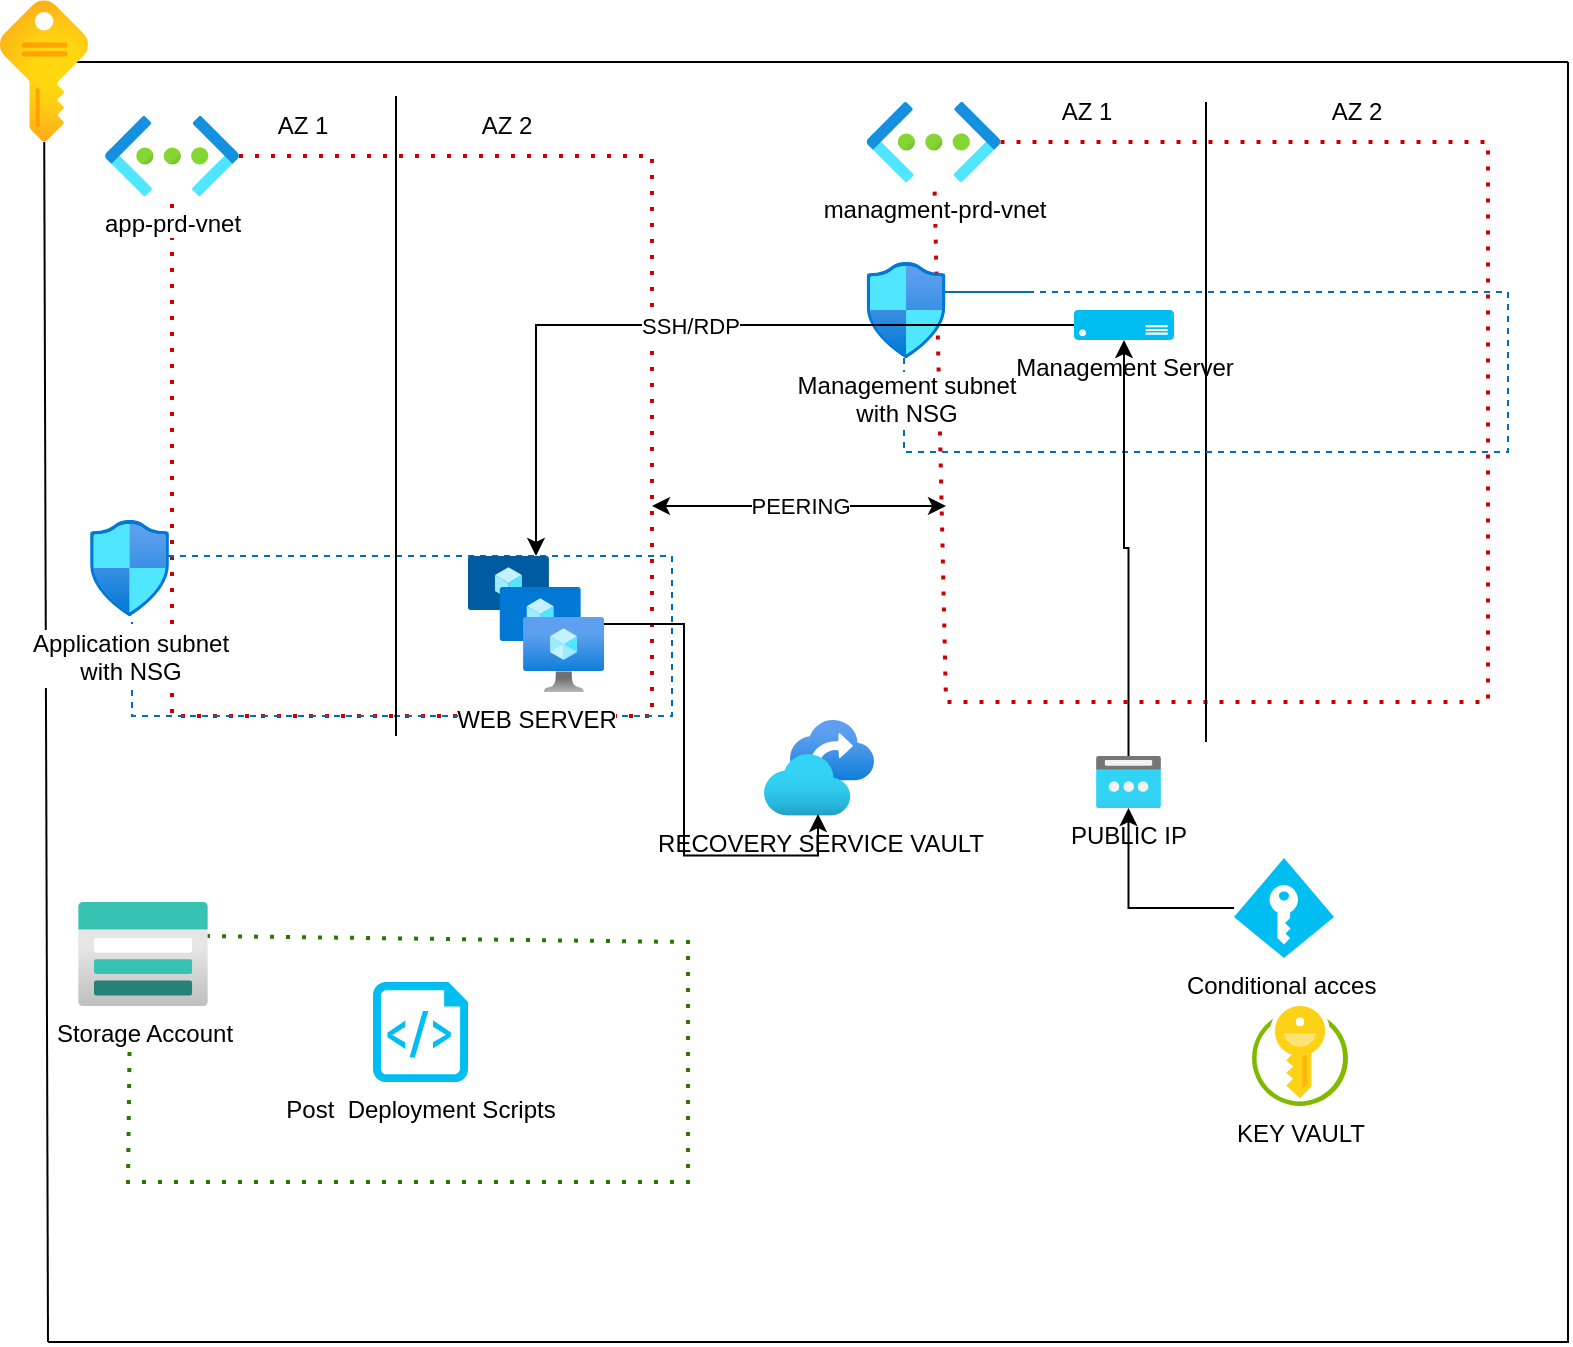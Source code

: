 <mxfile version="21.3.7" type="device">
  <diagram name="Page-1" id="IsCAG9EBEDEz-0Z08IRQ">
    <mxGraphModel dx="1674" dy="802" grid="0" gridSize="10" guides="1" tooltips="1" connect="1" arrows="1" fold="1" page="1" pageScale="1" pageWidth="850" pageHeight="1100" math="0" shadow="0">
      <root>
        <mxCell id="0" />
        <mxCell id="1" parent="0" />
        <mxCell id="BVAmYGAtuPXn5raohfIf-5" value="" style="endArrow=none;html=1;rounded=0;" parent="1" edge="1">
          <mxGeometry width="50" height="50" relative="1" as="geometry">
            <mxPoint x="40" y="680" as="sourcePoint" />
            <mxPoint x="800" y="40" as="targetPoint" />
            <Array as="points">
              <mxPoint x="800" y="680" />
            </Array>
          </mxGeometry>
        </mxCell>
        <mxCell id="BVAmYGAtuPXn5raohfIf-7" value="" style="endArrow=none;html=1;rounded=0;" parent="1" target="BVAmYGAtuPXn5raohfIf-43" edge="1">
          <mxGeometry width="50" height="50" relative="1" as="geometry">
            <mxPoint x="40" y="680" as="sourcePoint" />
            <mxPoint x="40" y="100" as="targetPoint" />
            <Array as="points" />
          </mxGeometry>
        </mxCell>
        <mxCell id="BVAmYGAtuPXn5raohfIf-8" value="" style="endArrow=none;html=1;rounded=0;" parent="1" edge="1">
          <mxGeometry width="50" height="50" relative="1" as="geometry">
            <mxPoint x="50" y="40" as="sourcePoint" />
            <mxPoint x="800" y="40" as="targetPoint" />
          </mxGeometry>
        </mxCell>
        <mxCell id="BVAmYGAtuPXn5raohfIf-10" value="" style="endArrow=none;dashed=1;html=1;dashPattern=1 3;strokeWidth=2;rounded=0;fontColor=#FFFFFF;strokeColor=#CC0000;" parent="1" target="BVAmYGAtuPXn5raohfIf-46" edge="1">
          <mxGeometry width="50" height="50" relative="1" as="geometry">
            <mxPoint x="102" y="337" as="sourcePoint" />
            <mxPoint x="97" y="117" as="targetPoint" />
            <Array as="points" />
          </mxGeometry>
        </mxCell>
        <mxCell id="BVAmYGAtuPXn5raohfIf-16" value="PEERING" style="endArrow=classic;startArrow=classic;html=1;rounded=0;" parent="1" edge="1">
          <mxGeometry width="50" height="50" relative="1" as="geometry">
            <mxPoint x="342" y="262" as="sourcePoint" />
            <mxPoint x="489" y="262" as="targetPoint" />
            <mxPoint as="offset" />
          </mxGeometry>
        </mxCell>
        <mxCell id="BVAmYGAtuPXn5raohfIf-22" value="" style="endArrow=none;dashed=1;html=1;dashPattern=1 3;strokeWidth=2;rounded=0;fillColor=#a20025;strokeColor=#CC0000;" parent="1" source="BVAmYGAtuPXn5raohfIf-47" edge="1" target="BVAmYGAtuPXn5raohfIf-47">
          <mxGeometry width="50" height="50" relative="1" as="geometry">
            <mxPoint x="540" y="80" as="sourcePoint" />
            <mxPoint x="451" y="353" as="targetPoint" />
            <Array as="points">
              <mxPoint x="760" y="80" />
              <mxPoint x="760" y="360" />
              <mxPoint x="489" y="360" />
            </Array>
          </mxGeometry>
        </mxCell>
        <mxCell id="BVAmYGAtuPXn5raohfIf-23" value="" style="endArrow=none;dashed=1;html=1;dashPattern=1 3;strokeWidth=2;rounded=0;fontColor=#FFFFFF;strokeColor=#CC0000;" parent="1" source="BVAmYGAtuPXn5raohfIf-46" edge="1">
          <mxGeometry width="50" height="50" relative="1" as="geometry">
            <mxPoint x="122" y="87" as="sourcePoint" />
            <mxPoint x="102" y="337" as="targetPoint" />
            <Array as="points">
              <mxPoint x="342" y="87" />
              <mxPoint x="342" y="367" />
              <mxPoint x="102" y="367" />
            </Array>
          </mxGeometry>
        </mxCell>
        <mxCell id="BVAmYGAtuPXn5raohfIf-24" value="" style="endArrow=none;dashed=1;html=1;rounded=0;fillColor=#1ba1e2;strokeColor=#006EAF;entryX=0.531;entryY=1.063;entryDx=0;entryDy=0;entryPerimeter=0;exitX=0.987;exitY=0.375;exitDx=0;exitDy=0;exitPerimeter=0;" parent="1" source="BVAmYGAtuPXn5raohfIf-49" target="BVAmYGAtuPXn5raohfIf-49" edge="1">
          <mxGeometry width="50" height="50" relative="1" as="geometry">
            <mxPoint x="140" y="268" as="sourcePoint" />
            <mxPoint x="97" y="337" as="targetPoint" />
            <Array as="points">
              <mxPoint x="172" y="287" />
              <mxPoint x="352" y="287" />
              <mxPoint x="352" y="367" />
              <mxPoint x="82" y="367" />
            </Array>
          </mxGeometry>
        </mxCell>
        <mxCell id="BVAmYGAtuPXn5raohfIf-25" value="" style="endArrow=none;html=1;rounded=0;" parent="1" edge="1">
          <mxGeometry width="50" height="50" relative="1" as="geometry">
            <mxPoint x="214" y="377" as="sourcePoint" />
            <mxPoint x="214" y="57" as="targetPoint" />
          </mxGeometry>
        </mxCell>
        <mxCell id="BVAmYGAtuPXn5raohfIf-27" value="AZ 1" style="text;html=1;align=center;verticalAlign=middle;resizable=0;points=[];autosize=1;strokeColor=none;fillColor=none;" parent="1" vertex="1">
          <mxGeometry x="142" y="57" width="50" height="30" as="geometry" />
        </mxCell>
        <mxCell id="BVAmYGAtuPXn5raohfIf-28" value="AZ 2" style="text;html=1;align=center;verticalAlign=middle;resizable=0;points=[];autosize=1;strokeColor=none;fillColor=none;" parent="1" vertex="1">
          <mxGeometry x="244" y="57" width="50" height="30" as="geometry" />
        </mxCell>
        <mxCell id="BVAmYGAtuPXn5raohfIf-29" value="" style="endArrow=none;html=1;rounded=0;" parent="1" edge="1">
          <mxGeometry width="50" height="50" relative="1" as="geometry">
            <mxPoint x="619" y="380" as="sourcePoint" />
            <mxPoint x="619" y="60" as="targetPoint" />
          </mxGeometry>
        </mxCell>
        <mxCell id="BVAmYGAtuPXn5raohfIf-30" value="AZ 1" style="text;html=1;align=center;verticalAlign=middle;resizable=0;points=[];autosize=1;strokeColor=none;fillColor=none;" parent="1" vertex="1">
          <mxGeometry x="534" y="50" width="50" height="30" as="geometry" />
        </mxCell>
        <mxCell id="BVAmYGAtuPXn5raohfIf-31" value="AZ 2" style="text;html=1;align=center;verticalAlign=middle;resizable=0;points=[];autosize=1;strokeColor=none;fillColor=none;" parent="1" vertex="1">
          <mxGeometry x="669" y="50" width="50" height="30" as="geometry" />
        </mxCell>
        <mxCell id="BVAmYGAtuPXn5raohfIf-32" value="" style="endArrow=none;dashed=1;html=1;rounded=0;fillColor=#1ba1e2;strokeColor=#006EAF;entryX=0.475;entryY=0.958;entryDx=0;entryDy=0;entryPerimeter=0;" parent="1" target="BVAmYGAtuPXn5raohfIf-50" edge="1">
          <mxGeometry width="50" height="50" relative="1" as="geometry">
            <mxPoint x="530" y="155" as="sourcePoint" />
            <mxPoint x="460" y="190" as="targetPoint" />
            <Array as="points">
              <mxPoint x="473" y="155" />
              <mxPoint x="530" y="155" />
              <mxPoint x="770" y="155" />
              <mxPoint x="770" y="235" />
              <mxPoint x="468" y="235" />
            </Array>
          </mxGeometry>
        </mxCell>
        <mxCell id="BVAmYGAtuPXn5raohfIf-39" value="" style="endArrow=none;dashed=1;html=1;dashPattern=1 3;strokeWidth=2;rounded=0;fillColor=#60a917;strokeColor=#2D7600;exitX=0.985;exitY=0.327;exitDx=0;exitDy=0;exitPerimeter=0;entryX=0.4;entryY=1.038;entryDx=0;entryDy=0;entryPerimeter=0;" parent="1" source="BVAmYGAtuPXn5raohfIf-57" target="BVAmYGAtuPXn5raohfIf-57" edge="1">
          <mxGeometry width="50" height="50" relative="1" as="geometry">
            <mxPoint x="140" y="478" as="sourcePoint" />
            <mxPoint x="80" y="550" as="targetPoint" />
            <Array as="points">
              <mxPoint x="360" y="480" />
              <mxPoint x="360" y="600" />
              <mxPoint x="80" y="600" />
            </Array>
          </mxGeometry>
        </mxCell>
        <mxCell id="BVAmYGAtuPXn5raohfIf-41" value="KEY VAULT" style="image;sketch=0;aspect=fixed;html=1;points=[];align=center;fontSize=12;image=img/lib/mscae/Key_Vaults.svg;" parent="1" vertex="1">
          <mxGeometry x="642" y="512" width="48" height="50" as="geometry" />
        </mxCell>
        <mxCell id="BVAmYGAtuPXn5raohfIf-42" value="RECOVERY SERVICE VAULT" style="image;aspect=fixed;html=1;points=[];align=center;fontSize=12;image=img/lib/azure2/management_governance/Recovery_Services_Vaults.svg;" parent="1" vertex="1">
          <mxGeometry x="398" y="369" width="55" height="47.83" as="geometry" />
        </mxCell>
        <mxCell id="BVAmYGAtuPXn5raohfIf-43" value="" style="image;aspect=fixed;html=1;points=[];align=center;fontSize=12;image=img/lib/azure2/general/Subscriptions.svg;" parent="1" vertex="1">
          <mxGeometry x="16" y="9" width="44" height="71" as="geometry" />
        </mxCell>
        <mxCell id="BVAmYGAtuPXn5raohfIf-46" value="app-prd-vnet" style="image;aspect=fixed;html=1;points=[];align=center;fontSize=12;image=img/lib/azure2/networking/Virtual_Networks.svg;" parent="1" vertex="1">
          <mxGeometry x="68.5" y="67" width="67" height="40" as="geometry" />
        </mxCell>
        <mxCell id="BVAmYGAtuPXn5raohfIf-47" value="managment-prd-vnet" style="image;aspect=fixed;html=1;points=[];align=center;fontSize=12;image=img/lib/azure2/networking/Virtual_Networks.svg;" parent="1" vertex="1">
          <mxGeometry x="449.26" y="60" width="67" height="40" as="geometry" />
        </mxCell>
        <mxCell id="BVAmYGAtuPXn5raohfIf-49" value="Application subnet &lt;br&gt;with NSG" style="image;aspect=fixed;html=1;points=[];align=center;fontSize=12;image=img/lib/azure2/networking/Network_Security_Groups.svg;" parent="1" vertex="1">
          <mxGeometry x="61.0" y="269" width="39.53" height="48" as="geometry" />
        </mxCell>
        <mxCell id="BVAmYGAtuPXn5raohfIf-50" value="Management subnet &lt;br&gt;with NSG" style="image;aspect=fixed;html=1;points=[];align=center;fontSize=12;image=img/lib/azure2/networking/Network_Security_Groups.svg;" parent="1" vertex="1">
          <mxGeometry x="449.26" y="140" width="39.53" height="48" as="geometry" />
        </mxCell>
        <mxCell id="C4OJF3tuIt1XAKAp8LSV-15" value="SSH/RDP" style="edgeStyle=orthogonalEdgeStyle;rounded=0;orthogonalLoop=1;jettySize=auto;html=1;" edge="1" parent="1" source="BVAmYGAtuPXn5raohfIf-53" target="C4OJF3tuIt1XAKAp8LSV-5">
          <mxGeometry relative="1" as="geometry" />
        </mxCell>
        <mxCell id="BVAmYGAtuPXn5raohfIf-53" value="Management Server" style="verticalLabelPosition=bottom;html=1;verticalAlign=top;align=center;strokeColor=none;fillColor=#00BEF2;shape=mxgraph.azure.server;" parent="1" vertex="1">
          <mxGeometry x="553" y="164" width="50" height="15" as="geometry" />
        </mxCell>
        <mxCell id="C4OJF3tuIt1XAKAp8LSV-4" style="edgeStyle=orthogonalEdgeStyle;rounded=0;orthogonalLoop=1;jettySize=auto;html=1;entryX=0.491;entryY=0.983;entryDx=0;entryDy=0;entryPerimeter=0;" edge="1" parent="1" source="C4OJF3tuIt1XAKAp8LSV-5" target="BVAmYGAtuPXn5raohfIf-42">
          <mxGeometry relative="1" as="geometry">
            <mxPoint x="287" y="420" as="targetPoint" />
            <mxPoint x="312" y="307.5" as="sourcePoint" />
          </mxGeometry>
        </mxCell>
        <mxCell id="BVAmYGAtuPXn5raohfIf-57" value="Storage Account" style="image;aspect=fixed;html=1;points=[];align=center;fontSize=12;image=img/lib/azure2/storage/Storage_Accounts.svg;" parent="1" vertex="1">
          <mxGeometry x="55" y="460" width="65" height="52" as="geometry" />
        </mxCell>
        <mxCell id="BVAmYGAtuPXn5raohfIf-58" value="Post&amp;nbsp; Deployment Scripts" style="verticalLabelPosition=bottom;html=1;verticalAlign=top;align=center;strokeColor=none;fillColor=#00BEF2;shape=mxgraph.azure.script_file;pointerEvents=1;" parent="1" vertex="1">
          <mxGeometry x="202.5" y="500" width="47.5" height="50" as="geometry" />
        </mxCell>
        <mxCell id="C4OJF3tuIt1XAKAp8LSV-5" value="WEB SERVER" style="image;aspect=fixed;html=1;points=[];align=center;fontSize=12;image=img/lib/azure2/compute/VM_Scale_Sets.svg;" vertex="1" parent="1">
          <mxGeometry x="250" y="287" width="68" height="68" as="geometry" />
        </mxCell>
        <mxCell id="C4OJF3tuIt1XAKAp8LSV-12" style="edgeStyle=orthogonalEdgeStyle;rounded=0;orthogonalLoop=1;jettySize=auto;html=1;" edge="1" parent="1" source="C4OJF3tuIt1XAKAp8LSV-6" target="BVAmYGAtuPXn5raohfIf-53">
          <mxGeometry relative="1" as="geometry" />
        </mxCell>
        <mxCell id="C4OJF3tuIt1XAKAp8LSV-6" value="PUBLIC IP" style="image;aspect=fixed;html=1;points=[];align=center;fontSize=12;image=img/lib/azure2/networking/Public_IP_Addresses.svg;" vertex="1" parent="1">
          <mxGeometry x="564" y="387" width="32.5" height="26" as="geometry" />
        </mxCell>
        <mxCell id="C4OJF3tuIt1XAKAp8LSV-13" style="edgeStyle=orthogonalEdgeStyle;rounded=0;orthogonalLoop=1;jettySize=auto;html=1;" edge="1" parent="1" source="C4OJF3tuIt1XAKAp8LSV-11" target="C4OJF3tuIt1XAKAp8LSV-6">
          <mxGeometry relative="1" as="geometry" />
        </mxCell>
        <mxCell id="C4OJF3tuIt1XAKAp8LSV-11" value="Conditional acces&amp;nbsp;" style="verticalLabelPosition=bottom;html=1;verticalAlign=top;align=center;strokeColor=none;fillColor=#00BEF2;shape=mxgraph.azure.access_control;" vertex="1" parent="1">
          <mxGeometry x="633" y="438" width="50" height="50" as="geometry" />
        </mxCell>
      </root>
    </mxGraphModel>
  </diagram>
</mxfile>

